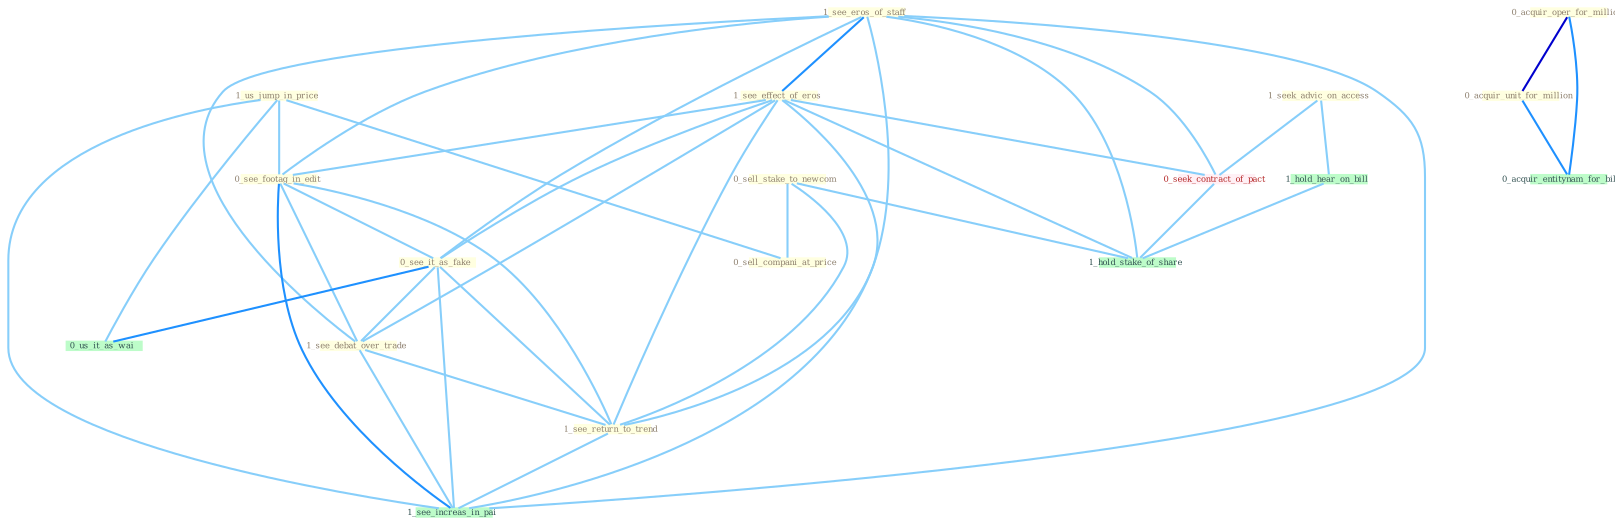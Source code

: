 Graph G{ 
    node
    [shape=polygon,style=filled,width=.5,height=.06,color="#BDFCC9",fixedsize=true,fontsize=4,
    fontcolor="#2f4f4f"];
    {node
    [color="#ffffe0", fontcolor="#8b7d6b"] "0_sell_stake_to_newcom " "0_acquir_oper_for_million " "1_see_eros_of_staff " "1_seek_advic_on_access " "1_see_effect_of_eros " "1_us_jump_in_price " "0_see_footag_in_edit " "0_see_it_as_fake " "0_acquir_unit_for_million " "1_see_debat_over_trade " "1_see_return_to_trend " "0_sell_compani_at_price "}
{node [color="#fff0f5", fontcolor="#b22222"] "0_seek_contract_of_pact "}
edge [color="#B0E2FF"];

	"0_sell_stake_to_newcom " -- "1_see_return_to_trend " [w="1", color="#87cefa" ];
	"0_sell_stake_to_newcom " -- "0_sell_compani_at_price " [w="1", color="#87cefa" ];
	"0_sell_stake_to_newcom " -- "1_hold_stake_of_share " [w="1", color="#87cefa" ];
	"0_acquir_oper_for_million " -- "0_acquir_unit_for_million " [w="3", color="#0000cd" , len=0.6];
	"0_acquir_oper_for_million " -- "0_acquir_entitynam_for_billion " [w="2", color="#1e90ff" , len=0.8];
	"1_see_eros_of_staff " -- "1_see_effect_of_eros " [w="2", color="#1e90ff" , len=0.8];
	"1_see_eros_of_staff " -- "0_see_footag_in_edit " [w="1", color="#87cefa" ];
	"1_see_eros_of_staff " -- "0_see_it_as_fake " [w="1", color="#87cefa" ];
	"1_see_eros_of_staff " -- "1_see_debat_over_trade " [w="1", color="#87cefa" ];
	"1_see_eros_of_staff " -- "1_see_return_to_trend " [w="1", color="#87cefa" ];
	"1_see_eros_of_staff " -- "0_seek_contract_of_pact " [w="1", color="#87cefa" ];
	"1_see_eros_of_staff " -- "1_see_increas_in_pai " [w="1", color="#87cefa" ];
	"1_see_eros_of_staff " -- "1_hold_stake_of_share " [w="1", color="#87cefa" ];
	"1_seek_advic_on_access " -- "0_seek_contract_of_pact " [w="1", color="#87cefa" ];
	"1_seek_advic_on_access " -- "1_hold_hear_on_bill " [w="1", color="#87cefa" ];
	"1_see_effect_of_eros " -- "0_see_footag_in_edit " [w="1", color="#87cefa" ];
	"1_see_effect_of_eros " -- "0_see_it_as_fake " [w="1", color="#87cefa" ];
	"1_see_effect_of_eros " -- "1_see_debat_over_trade " [w="1", color="#87cefa" ];
	"1_see_effect_of_eros " -- "1_see_return_to_trend " [w="1", color="#87cefa" ];
	"1_see_effect_of_eros " -- "0_seek_contract_of_pact " [w="1", color="#87cefa" ];
	"1_see_effect_of_eros " -- "1_see_increas_in_pai " [w="1", color="#87cefa" ];
	"1_see_effect_of_eros " -- "1_hold_stake_of_share " [w="1", color="#87cefa" ];
	"1_us_jump_in_price " -- "0_see_footag_in_edit " [w="1", color="#87cefa" ];
	"1_us_jump_in_price " -- "0_sell_compani_at_price " [w="1", color="#87cefa" ];
	"1_us_jump_in_price " -- "0_us_it_as_wai " [w="1", color="#87cefa" ];
	"1_us_jump_in_price " -- "1_see_increas_in_pai " [w="1", color="#87cefa" ];
	"0_see_footag_in_edit " -- "0_see_it_as_fake " [w="1", color="#87cefa" ];
	"0_see_footag_in_edit " -- "1_see_debat_over_trade " [w="1", color="#87cefa" ];
	"0_see_footag_in_edit " -- "1_see_return_to_trend " [w="1", color="#87cefa" ];
	"0_see_footag_in_edit " -- "1_see_increas_in_pai " [w="2", color="#1e90ff" , len=0.8];
	"0_see_it_as_fake " -- "1_see_debat_over_trade " [w="1", color="#87cefa" ];
	"0_see_it_as_fake " -- "1_see_return_to_trend " [w="1", color="#87cefa" ];
	"0_see_it_as_fake " -- "0_us_it_as_wai " [w="2", color="#1e90ff" , len=0.8];
	"0_see_it_as_fake " -- "1_see_increas_in_pai " [w="1", color="#87cefa" ];
	"0_acquir_unit_for_million " -- "0_acquir_entitynam_for_billion " [w="2", color="#1e90ff" , len=0.8];
	"1_see_debat_over_trade " -- "1_see_return_to_trend " [w="1", color="#87cefa" ];
	"1_see_debat_over_trade " -- "1_see_increas_in_pai " [w="1", color="#87cefa" ];
	"1_see_return_to_trend " -- "1_see_increas_in_pai " [w="1", color="#87cefa" ];
	"0_seek_contract_of_pact " -- "1_hold_stake_of_share " [w="1", color="#87cefa" ];
	"1_hold_hear_on_bill " -- "1_hold_stake_of_share " [w="1", color="#87cefa" ];
}